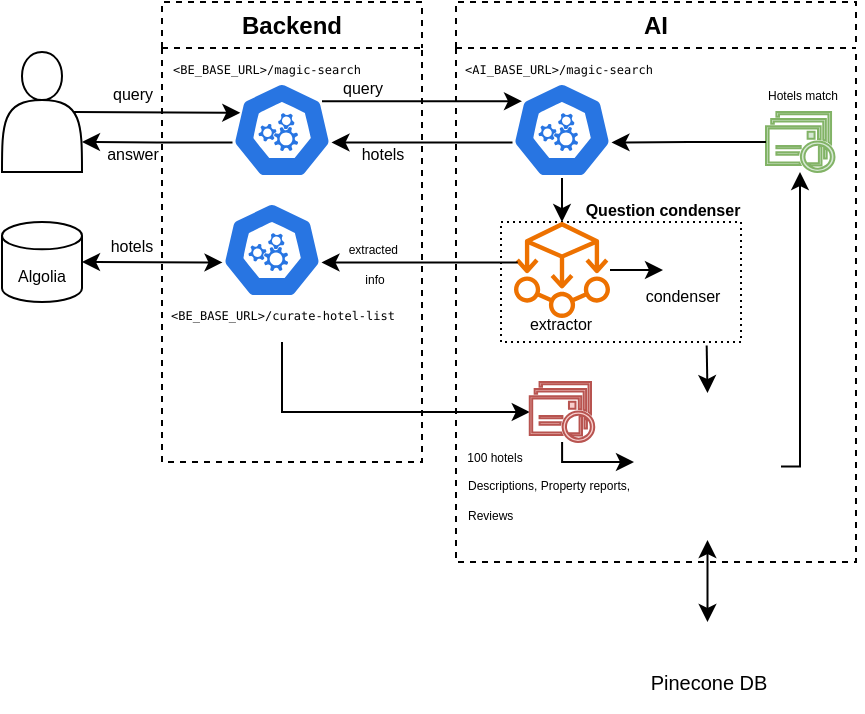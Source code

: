 <mxfile version="24.9.1">
  <diagram name="Page-1" id="VoOn5563TyHWxJpli1Hy">
    <mxGraphModel dx="745" dy="402" grid="0" gridSize="10" guides="1" tooltips="1" connect="1" arrows="1" fold="1" page="1" pageScale="1" pageWidth="850" pageHeight="1100" math="0" shadow="0">
      <root>
        <mxCell id="0" />
        <mxCell id="1" parent="0" />
        <mxCell id="UuUJFhtZJ2ZxAK62DzjZ-1" value="" style="shape=actor;whiteSpace=wrap;html=1;" vertex="1" parent="1">
          <mxGeometry x="80" y="335" width="40" height="60" as="geometry" />
        </mxCell>
        <mxCell id="UuUJFhtZJ2ZxAK62DzjZ-3" value="Backend" style="swimlane;whiteSpace=wrap;html=1;dashed=1;" vertex="1" parent="1">
          <mxGeometry x="160" y="310" width="130" height="230" as="geometry" />
        </mxCell>
        <mxCell id="UuUJFhtZJ2ZxAK62DzjZ-5" value="" style="aspect=fixed;sketch=0;html=1;dashed=0;whitespace=wrap;verticalLabelPosition=bottom;verticalAlign=top;fillColor=#2875E2;strokeColor=#ffffff;points=[[0.005,0.63,0],[0.1,0.2,0],[0.9,0.2,0],[0.5,0,0],[0.995,0.63,0],[0.72,0.99,0],[0.5,1,0],[0.28,0.99,0]];shape=mxgraph.kubernetes.icon2;prIcon=api" vertex="1" parent="UuUJFhtZJ2ZxAK62DzjZ-3">
          <mxGeometry x="35" y="40" width="50" height="48" as="geometry" />
        </mxCell>
        <mxCell id="UuUJFhtZJ2ZxAK62DzjZ-6" value="&lt;pre&gt;&lt;font style=&quot;font-size: 6px;&quot;&gt;&amp;lt;BE_BASE_URL&amp;gt;/magic-search&lt;/font&gt;&lt;/pre&gt;" style="text;html=1;align=center;verticalAlign=middle;resizable=0;points=[];autosize=1;strokeColor=none;fillColor=none;" vertex="1" parent="UuUJFhtZJ2ZxAK62DzjZ-3">
          <mxGeometry x="-8" y="7" width="120" height="50" as="geometry" />
        </mxCell>
        <mxCell id="UuUJFhtZJ2ZxAK62DzjZ-22" value="" style="aspect=fixed;sketch=0;html=1;dashed=0;whitespace=wrap;verticalLabelPosition=bottom;verticalAlign=top;fillColor=#2875E2;strokeColor=#ffffff;points=[[0.005,0.63,0],[0.1,0.2,0],[0.9,0.2,0],[0.5,0,0],[0.995,0.63,0],[0.72,0.99,0],[0.5,1,0],[0.28,0.99,0]];shape=mxgraph.kubernetes.icon2;prIcon=api" vertex="1" parent="UuUJFhtZJ2ZxAK62DzjZ-3">
          <mxGeometry x="30" y="100" width="50" height="48" as="geometry" />
        </mxCell>
        <mxCell id="UuUJFhtZJ2ZxAK62DzjZ-24" value="&lt;pre&gt;&lt;font style=&quot;font-size: 6px;&quot;&gt;&amp;lt;BE_BASE_URL&amp;gt;/curate-hotel-list&lt;/font&gt;&lt;/pre&gt;" style="text;html=1;align=center;verticalAlign=middle;resizable=0;points=[];autosize=1;strokeColor=none;fillColor=none;" vertex="1" parent="UuUJFhtZJ2ZxAK62DzjZ-3">
          <mxGeometry x="-10" y="130" width="140" height="50" as="geometry" />
        </mxCell>
        <mxCell id="UuUJFhtZJ2ZxAK62DzjZ-37" value="" style="endArrow=classic;html=1;rounded=0;" edge="1" parent="UuUJFhtZJ2ZxAK62DzjZ-3" target="UuUJFhtZJ2ZxAK62DzjZ-36">
          <mxGeometry width="50" height="50" relative="1" as="geometry">
            <mxPoint x="60" y="170" as="sourcePoint" />
            <mxPoint x="170" y="200" as="targetPoint" />
            <Array as="points">
              <mxPoint x="60" y="205" />
            </Array>
          </mxGeometry>
        </mxCell>
        <mxCell id="UuUJFhtZJ2ZxAK62DzjZ-42" value="&lt;font style=&quot;font-size: 8px;&quot;&gt;query&lt;/font&gt;" style="text;html=1;align=center;verticalAlign=middle;resizable=0;points=[];autosize=1;strokeColor=none;fillColor=none;" vertex="1" parent="UuUJFhtZJ2ZxAK62DzjZ-3">
          <mxGeometry x="80" y="27" width="40" height="30" as="geometry" />
        </mxCell>
        <mxCell id="UuUJFhtZJ2ZxAK62DzjZ-50" value="&lt;font style=&quot;font-size: 6px;&quot;&gt;extracted&amp;nbsp;&lt;/font&gt;&lt;div&gt;&lt;font style=&quot;font-size: 6px;&quot;&gt;info&lt;/font&gt;&lt;/div&gt;" style="text;html=1;align=center;verticalAlign=middle;resizable=0;points=[];autosize=1;strokeColor=none;fillColor=none;" vertex="1" parent="UuUJFhtZJ2ZxAK62DzjZ-3">
          <mxGeometry x="81" y="109" width="50" height="40" as="geometry" />
        </mxCell>
        <mxCell id="UuUJFhtZJ2ZxAK62DzjZ-86" value="&lt;font style=&quot;font-size: 8px;&quot;&gt;hotels&lt;/font&gt;" style="text;html=1;align=center;verticalAlign=middle;resizable=0;points=[];autosize=1;strokeColor=none;fillColor=none;" vertex="1" parent="UuUJFhtZJ2ZxAK62DzjZ-3">
          <mxGeometry x="90" y="60" width="40" height="30" as="geometry" />
        </mxCell>
        <mxCell id="UuUJFhtZJ2ZxAK62DzjZ-7" value="&lt;font style=&quot;font-size: 8px;&quot;&gt;query&lt;/font&gt;" style="text;html=1;align=center;verticalAlign=middle;resizable=0;points=[];autosize=1;strokeColor=none;fillColor=none;" vertex="1" parent="1">
          <mxGeometry x="125" y="340" width="40" height="30" as="geometry" />
        </mxCell>
        <mxCell id="UuUJFhtZJ2ZxAK62DzjZ-12" value="AI" style="swimlane;whiteSpace=wrap;html=1;strokeColor=default;dashed=1;" vertex="1" parent="1">
          <mxGeometry x="307" y="310" width="200" height="280" as="geometry" />
        </mxCell>
        <mxCell id="UuUJFhtZJ2ZxAK62DzjZ-64" value="" style="rounded=0;whiteSpace=wrap;html=1;fillColor=none;dashed=1;dashPattern=1 2;" vertex="1" parent="UuUJFhtZJ2ZxAK62DzjZ-12">
          <mxGeometry x="22.5" y="110" width="120" height="60" as="geometry" />
        </mxCell>
        <mxCell id="UuUJFhtZJ2ZxAK62DzjZ-29" style="edgeStyle=orthogonalEdgeStyle;rounded=0;orthogonalLoop=1;jettySize=auto;html=1;exitX=0.5;exitY=1;exitDx=0;exitDy=0;exitPerimeter=0;" edge="1" parent="UuUJFhtZJ2ZxAK62DzjZ-12" source="UuUJFhtZJ2ZxAK62DzjZ-13" target="UuUJFhtZJ2ZxAK62DzjZ-17">
          <mxGeometry relative="1" as="geometry" />
        </mxCell>
        <mxCell id="UuUJFhtZJ2ZxAK62DzjZ-13" value="" style="aspect=fixed;sketch=0;html=1;dashed=0;whitespace=wrap;verticalLabelPosition=bottom;verticalAlign=top;fillColor=#2875E2;strokeColor=#ffffff;points=[[0.005,0.63,0],[0.1,0.2,0],[0.9,0.2,0],[0.5,0,0],[0.995,0.63,0],[0.72,0.99,0],[0.5,1,0],[0.28,0.99,0]];shape=mxgraph.kubernetes.icon2;prIcon=api" vertex="1" parent="UuUJFhtZJ2ZxAK62DzjZ-12">
          <mxGeometry x="28" y="40" width="50" height="48" as="geometry" />
        </mxCell>
        <mxCell id="UuUJFhtZJ2ZxAK62DzjZ-16" value="&lt;pre&gt;&lt;font style=&quot;font-size: 6px;&quot;&gt;&amp;lt;AI_BASE_URL&amp;gt;/magic-search&lt;/font&gt;&lt;/pre&gt;" style="text;html=1;align=center;verticalAlign=middle;resizable=0;points=[];autosize=1;strokeColor=none;fillColor=none;" vertex="1" parent="UuUJFhtZJ2ZxAK62DzjZ-12">
          <mxGeometry x="-9" y="7" width="120" height="50" as="geometry" />
        </mxCell>
        <mxCell id="UuUJFhtZJ2ZxAK62DzjZ-57" style="edgeStyle=orthogonalEdgeStyle;rounded=0;orthogonalLoop=1;jettySize=auto;html=1;entryX=0;entryY=0.5;entryDx=0;entryDy=0;" edge="1" parent="UuUJFhtZJ2ZxAK62DzjZ-12" source="UuUJFhtZJ2ZxAK62DzjZ-17" target="UuUJFhtZJ2ZxAK62DzjZ-56">
          <mxGeometry relative="1" as="geometry" />
        </mxCell>
        <mxCell id="UuUJFhtZJ2ZxAK62DzjZ-17" value="" style="sketch=0;outlineConnect=0;fontColor=#232F3E;gradientColor=none;fillColor=#ED7100;strokeColor=none;dashed=0;verticalLabelPosition=bottom;verticalAlign=top;align=center;html=1;fontSize=12;fontStyle=0;aspect=fixed;pointerEvents=1;shape=mxgraph.aws4.ec2_aws_microservice_extractor_for_net;rotation=0;" vertex="1" parent="UuUJFhtZJ2ZxAK62DzjZ-12">
          <mxGeometry x="29" y="110" width="48" height="48" as="geometry" />
        </mxCell>
        <mxCell id="UuUJFhtZJ2ZxAK62DzjZ-21" value="&lt;font style=&quot;font-size: 8px;&quot;&gt;extractor&lt;/font&gt;" style="text;html=1;align=center;verticalAlign=middle;resizable=0;points=[];autosize=1;strokeColor=none;fillColor=none;" vertex="1" parent="UuUJFhtZJ2ZxAK62DzjZ-12">
          <mxGeometry x="27" y="145" width="50" height="30" as="geometry" />
        </mxCell>
        <mxCell id="UuUJFhtZJ2ZxAK62DzjZ-46" style="edgeStyle=orthogonalEdgeStyle;rounded=0;orthogonalLoop=1;jettySize=auto;html=1;" edge="1" parent="UuUJFhtZJ2ZxAK62DzjZ-12" source="UuUJFhtZJ2ZxAK62DzjZ-36" target="UuUJFhtZJ2ZxAK62DzjZ-41">
          <mxGeometry relative="1" as="geometry">
            <Array as="points">
              <mxPoint x="53" y="230" />
            </Array>
          </mxGeometry>
        </mxCell>
        <mxCell id="UuUJFhtZJ2ZxAK62DzjZ-36" value="" style="sketch=0;pointerEvents=1;shadow=0;dashed=0;html=1;strokeColor=#b85450;fillColor=#f8cecc;labelPosition=center;verticalLabelPosition=bottom;verticalAlign=top;outlineConnect=0;align=center;shape=mxgraph.office.communications.queue_viewer;" vertex="1" parent="UuUJFhtZJ2ZxAK62DzjZ-12">
          <mxGeometry x="36.88" y="190" width="32.25" height="30" as="geometry" />
        </mxCell>
        <mxCell id="UuUJFhtZJ2ZxAK62DzjZ-80" style="edgeStyle=orthogonalEdgeStyle;rounded=0;orthogonalLoop=1;jettySize=auto;html=1;exitX=1;exitY=0.5;exitDx=0;exitDy=0;" edge="1" parent="UuUJFhtZJ2ZxAK62DzjZ-12" source="UuUJFhtZJ2ZxAK62DzjZ-41" target="UuUJFhtZJ2ZxAK62DzjZ-61">
          <mxGeometry relative="1" as="geometry">
            <mxPoint x="183" y="90" as="targetPoint" />
            <Array as="points">
              <mxPoint x="172" y="232" />
            </Array>
          </mxGeometry>
        </mxCell>
        <mxCell id="UuUJFhtZJ2ZxAK62DzjZ-41" value="" style="shape=image;html=1;verticalAlign=top;verticalLabelPosition=bottom;labelBackgroundColor=#ffffff;imageAspect=0;aspect=fixed;image=https://cdn2.iconfinder.com/data/icons/videoplayer/1000/Loop-128.png;imageBorder=none;" vertex="1" parent="UuUJFhtZJ2ZxAK62DzjZ-12">
          <mxGeometry x="89" y="195.5" width="73.5" height="73.5" as="geometry" />
        </mxCell>
        <mxCell id="UuUJFhtZJ2ZxAK62DzjZ-47" value="" style="shape=image;verticalLabelPosition=bottom;labelBackgroundColor=default;verticalAlign=top;aspect=fixed;imageAspect=0;image=https://static-00.iconduck.com/assets.00/openai-icon-2021x2048-4rpe5x7n.png;" vertex="1" parent="UuUJFhtZJ2ZxAK62DzjZ-12">
          <mxGeometry x="117.37" y="227" width="16.75" height="16.97" as="geometry" />
        </mxCell>
        <mxCell id="UuUJFhtZJ2ZxAK62DzjZ-56" value="" style="shape=image;html=1;verticalAlign=top;verticalLabelPosition=bottom;labelBackgroundColor=#ffffff;imageAspect=0;aspect=fixed;image=https://cdn4.iconfinder.com/data/icons/aiga-symbol-signs/444/aiga_information-128.png" vertex="1" parent="UuUJFhtZJ2ZxAK62DzjZ-12">
          <mxGeometry x="103.5" y="125" width="18" height="18" as="geometry" />
        </mxCell>
        <mxCell id="UuUJFhtZJ2ZxAK62DzjZ-58" value="&lt;font style=&quot;font-size: 8px;&quot;&gt;condenser&lt;/font&gt;" style="text;html=1;align=center;verticalAlign=middle;resizable=0;points=[];autosize=1;strokeColor=none;fillColor=none;" vertex="1" parent="UuUJFhtZJ2ZxAK62DzjZ-12">
          <mxGeometry x="82.5" y="131" width="60" height="30" as="geometry" />
        </mxCell>
        <mxCell id="UuUJFhtZJ2ZxAK62DzjZ-61" value="" style="sketch=0;pointerEvents=1;shadow=0;dashed=0;html=1;strokeColor=#82b366;fillColor=#d5e8d4;labelPosition=center;verticalLabelPosition=bottom;verticalAlign=top;outlineConnect=0;align=center;shape=mxgraph.office.communications.queue_viewer;" vertex="1" parent="UuUJFhtZJ2ZxAK62DzjZ-12">
          <mxGeometry x="155" y="55" width="34.25" height="30" as="geometry" />
        </mxCell>
        <mxCell id="UuUJFhtZJ2ZxAK62DzjZ-63" style="edgeStyle=orthogonalEdgeStyle;rounded=0;orthogonalLoop=1;jettySize=auto;html=1;entryX=0.995;entryY=0.63;entryDx=0;entryDy=0;entryPerimeter=0;" edge="1" parent="UuUJFhtZJ2ZxAK62DzjZ-12" source="UuUJFhtZJ2ZxAK62DzjZ-61" target="UuUJFhtZJ2ZxAK62DzjZ-13">
          <mxGeometry relative="1" as="geometry" />
        </mxCell>
        <mxCell id="UuUJFhtZJ2ZxAK62DzjZ-70" value="&lt;font style=&quot;font-size: 6px;&quot;&gt;100 hotels&lt;/font&gt;" style="text;html=1;align=center;verticalAlign=middle;resizable=0;points=[];autosize=1;strokeColor=none;fillColor=none;" vertex="1" parent="UuUJFhtZJ2ZxAK62DzjZ-12">
          <mxGeometry x="-6" y="211.0" width="50" height="30" as="geometry" />
        </mxCell>
        <mxCell id="UuUJFhtZJ2ZxAK62DzjZ-72" value="&lt;font style=&quot;font-size: 6px;&quot;&gt;Descriptions,&amp;nbsp;&lt;/font&gt;&lt;span style=&quot;font-size: 6px; background-color: initial;&quot;&gt;Property reports,&amp;nbsp;&lt;/span&gt;&lt;div&gt;&lt;span style=&quot;font-size: 6px; background-color: initial;&quot;&gt;Reviews&lt;/span&gt;&lt;/div&gt;" style="text;html=1;align=left;verticalAlign=middle;resizable=0;points=[];autosize=1;strokeColor=none;fillColor=none;" vertex="1" parent="UuUJFhtZJ2ZxAK62DzjZ-12">
          <mxGeometry x="4.37" y="227" width="110" height="40" as="geometry" />
        </mxCell>
        <mxCell id="UuUJFhtZJ2ZxAK62DzjZ-84" value="" style="endArrow=classic;html=1;rounded=0;entryX=0.5;entryY=0;entryDx=0;entryDy=0;exitX=0.857;exitY=1.03;exitDx=0;exitDy=0;exitPerimeter=0;" edge="1" parent="UuUJFhtZJ2ZxAK62DzjZ-12">
          <mxGeometry width="50" height="50" relative="1" as="geometry">
            <mxPoint x="125.34" y="171.8" as="sourcePoint" />
            <mxPoint x="125.75" y="195.5" as="targetPoint" />
          </mxGeometry>
        </mxCell>
        <mxCell id="UuUJFhtZJ2ZxAK62DzjZ-85" value="&lt;font style=&quot;font-size: 6px;&quot;&gt;Hotels match&lt;/font&gt;" style="text;html=1;align=center;verticalAlign=middle;resizable=0;points=[];autosize=1;strokeColor=none;fillColor=none;" vertex="1" parent="UuUJFhtZJ2ZxAK62DzjZ-12">
          <mxGeometry x="143.12" y="30" width="60" height="30" as="geometry" />
        </mxCell>
        <mxCell id="UuUJFhtZJ2ZxAK62DzjZ-15" value="" style="endArrow=classic;html=1;rounded=0;exitX=0.9;exitY=0.2;exitDx=0;exitDy=0;exitPerimeter=0;entryX=0.1;entryY=0.2;entryDx=0;entryDy=0;entryPerimeter=0;" edge="1" parent="1" source="UuUJFhtZJ2ZxAK62DzjZ-5" target="UuUJFhtZJ2ZxAK62DzjZ-13">
          <mxGeometry width="50" height="50" relative="1" as="geometry">
            <mxPoint x="400" y="430" as="sourcePoint" />
            <mxPoint x="450" y="380" as="targetPoint" />
          </mxGeometry>
        </mxCell>
        <mxCell id="UuUJFhtZJ2ZxAK62DzjZ-31" value="" style="endArrow=classic;html=1;rounded=0;entryX=0.995;entryY=0.63;entryDx=0;entryDy=0;entryPerimeter=0;exitX=0.039;exitY=0.423;exitDx=0;exitDy=0;exitPerimeter=0;" edge="1" parent="1" source="UuUJFhtZJ2ZxAK62DzjZ-17" target="UuUJFhtZJ2ZxAK62DzjZ-22">
          <mxGeometry width="50" height="50" relative="1" as="geometry">
            <mxPoint x="330" y="490" as="sourcePoint" />
            <mxPoint x="380" y="440" as="targetPoint" />
          </mxGeometry>
        </mxCell>
        <mxCell id="UuUJFhtZJ2ZxAK62DzjZ-33" value="&lt;font style=&quot;font-size: 8px;&quot;&gt;Algolia&lt;/font&gt;" style="shape=cylinder3;whiteSpace=wrap;html=1;boundedLbl=1;backgroundOutline=1;size=6.842;" vertex="1" parent="1">
          <mxGeometry x="80" y="420" width="40" height="40" as="geometry" />
        </mxCell>
        <mxCell id="UuUJFhtZJ2ZxAK62DzjZ-34" value="" style="endArrow=classic;startArrow=classic;html=1;rounded=0;entryX=0.005;entryY=0.63;entryDx=0;entryDy=0;entryPerimeter=0;exitX=1;exitY=0.5;exitDx=0;exitDy=0;exitPerimeter=0;" edge="1" parent="1" source="UuUJFhtZJ2ZxAK62DzjZ-33" target="UuUJFhtZJ2ZxAK62DzjZ-22">
          <mxGeometry width="50" height="50" relative="1" as="geometry">
            <mxPoint x="270" y="510" as="sourcePoint" />
            <mxPoint x="320" y="460" as="targetPoint" />
          </mxGeometry>
        </mxCell>
        <mxCell id="UuUJFhtZJ2ZxAK62DzjZ-35" value="&lt;font style=&quot;font-size: 8px;&quot;&gt;hotels&lt;/font&gt;" style="text;html=1;align=center;verticalAlign=middle;whiteSpace=wrap;rounded=0;" vertex="1" parent="1">
          <mxGeometry x="115" y="416" width="60" height="30" as="geometry" />
        </mxCell>
        <mxCell id="UuUJFhtZJ2ZxAK62DzjZ-44" value="" style="endArrow=classic;html=1;rounded=0;exitX=0.9;exitY=0.5;exitDx=0;exitDy=0;exitPerimeter=0;entryX=0.083;entryY=0.321;entryDx=0;entryDy=0;entryPerimeter=0;" edge="1" parent="1" source="UuUJFhtZJ2ZxAK62DzjZ-1" target="UuUJFhtZJ2ZxAK62DzjZ-5">
          <mxGeometry width="50" height="50" relative="1" as="geometry">
            <mxPoint x="260" y="500" as="sourcePoint" />
            <mxPoint x="310" y="450" as="targetPoint" />
          </mxGeometry>
        </mxCell>
        <mxCell id="UuUJFhtZJ2ZxAK62DzjZ-65" style="edgeStyle=orthogonalEdgeStyle;rounded=0;orthogonalLoop=1;jettySize=auto;html=1;exitX=0.005;exitY=0.63;exitDx=0;exitDy=0;exitPerimeter=0;entryX=1;entryY=0.75;entryDx=0;entryDy=0;" edge="1" parent="1" source="UuUJFhtZJ2ZxAK62DzjZ-5" target="UuUJFhtZJ2ZxAK62DzjZ-1">
          <mxGeometry relative="1" as="geometry" />
        </mxCell>
        <mxCell id="UuUJFhtZJ2ZxAK62DzjZ-66" value="&lt;font style=&quot;font-size: 8px;&quot;&gt;answer&lt;/font&gt;" style="text;html=1;align=center;verticalAlign=middle;resizable=0;points=[];autosize=1;strokeColor=none;fillColor=none;" vertex="1" parent="1">
          <mxGeometry x="120" y="370" width="50" height="30" as="geometry" />
        </mxCell>
        <mxCell id="UuUJFhtZJ2ZxAK62DzjZ-68" style="edgeStyle=orthogonalEdgeStyle;rounded=0;orthogonalLoop=1;jettySize=auto;html=1;exitX=0.005;exitY=0.63;exitDx=0;exitDy=0;exitPerimeter=0;entryX=0.995;entryY=0.63;entryDx=0;entryDy=0;entryPerimeter=0;" edge="1" parent="1" source="UuUJFhtZJ2ZxAK62DzjZ-13" target="UuUJFhtZJ2ZxAK62DzjZ-5">
          <mxGeometry relative="1" as="geometry" />
        </mxCell>
        <mxCell id="UuUJFhtZJ2ZxAK62DzjZ-77" value="" style="shape=image;verticalLabelPosition=bottom;labelBackgroundColor=default;verticalAlign=top;aspect=fixed;imageAspect=0;image=https://images.seeklogo.com/logo-png/48/2/pinecone-logo-png_seeklogo-482364.png;clipPath=inset(39.33% 77% 39.67% 2.33%);" vertex="1" parent="1">
          <mxGeometry x="420.29" y="620" width="24.92" height="25.32" as="geometry" />
        </mxCell>
        <mxCell id="UuUJFhtZJ2ZxAK62DzjZ-78" value="" style="endArrow=classic;startArrow=classic;html=1;rounded=0;entryX=0.5;entryY=1;entryDx=0;entryDy=0;exitX=0.5;exitY=0;exitDx=0;exitDy=0;" edge="1" parent="1" source="UuUJFhtZJ2ZxAK62DzjZ-77" target="UuUJFhtZJ2ZxAK62DzjZ-41">
          <mxGeometry width="50" height="50" relative="1" as="geometry">
            <mxPoint x="480" y="580" as="sourcePoint" />
            <mxPoint x="530" y="530" as="targetPoint" />
          </mxGeometry>
        </mxCell>
        <mxCell id="UuUJFhtZJ2ZxAK62DzjZ-79" value="&lt;font style=&quot;font-size: 10px;&quot;&gt;Pinecone DB&lt;/font&gt;" style="text;html=1;align=center;verticalAlign=middle;resizable=0;points=[];autosize=1;strokeColor=none;fillColor=none;" vertex="1" parent="1">
          <mxGeometry x="392.75" y="635" width="80" height="30" as="geometry" />
        </mxCell>
        <mxCell id="UuUJFhtZJ2ZxAK62DzjZ-87" value="&lt;font style=&quot;font-size: 8px;&quot;&gt;&lt;b&gt;Question condenser&lt;/b&gt;&lt;/font&gt;" style="text;html=1;align=center;verticalAlign=middle;resizable=0;points=[];autosize=1;strokeColor=none;fillColor=none;" vertex="1" parent="1">
          <mxGeometry x="360" y="398" width="100" height="30" as="geometry" />
        </mxCell>
      </root>
    </mxGraphModel>
  </diagram>
</mxfile>

